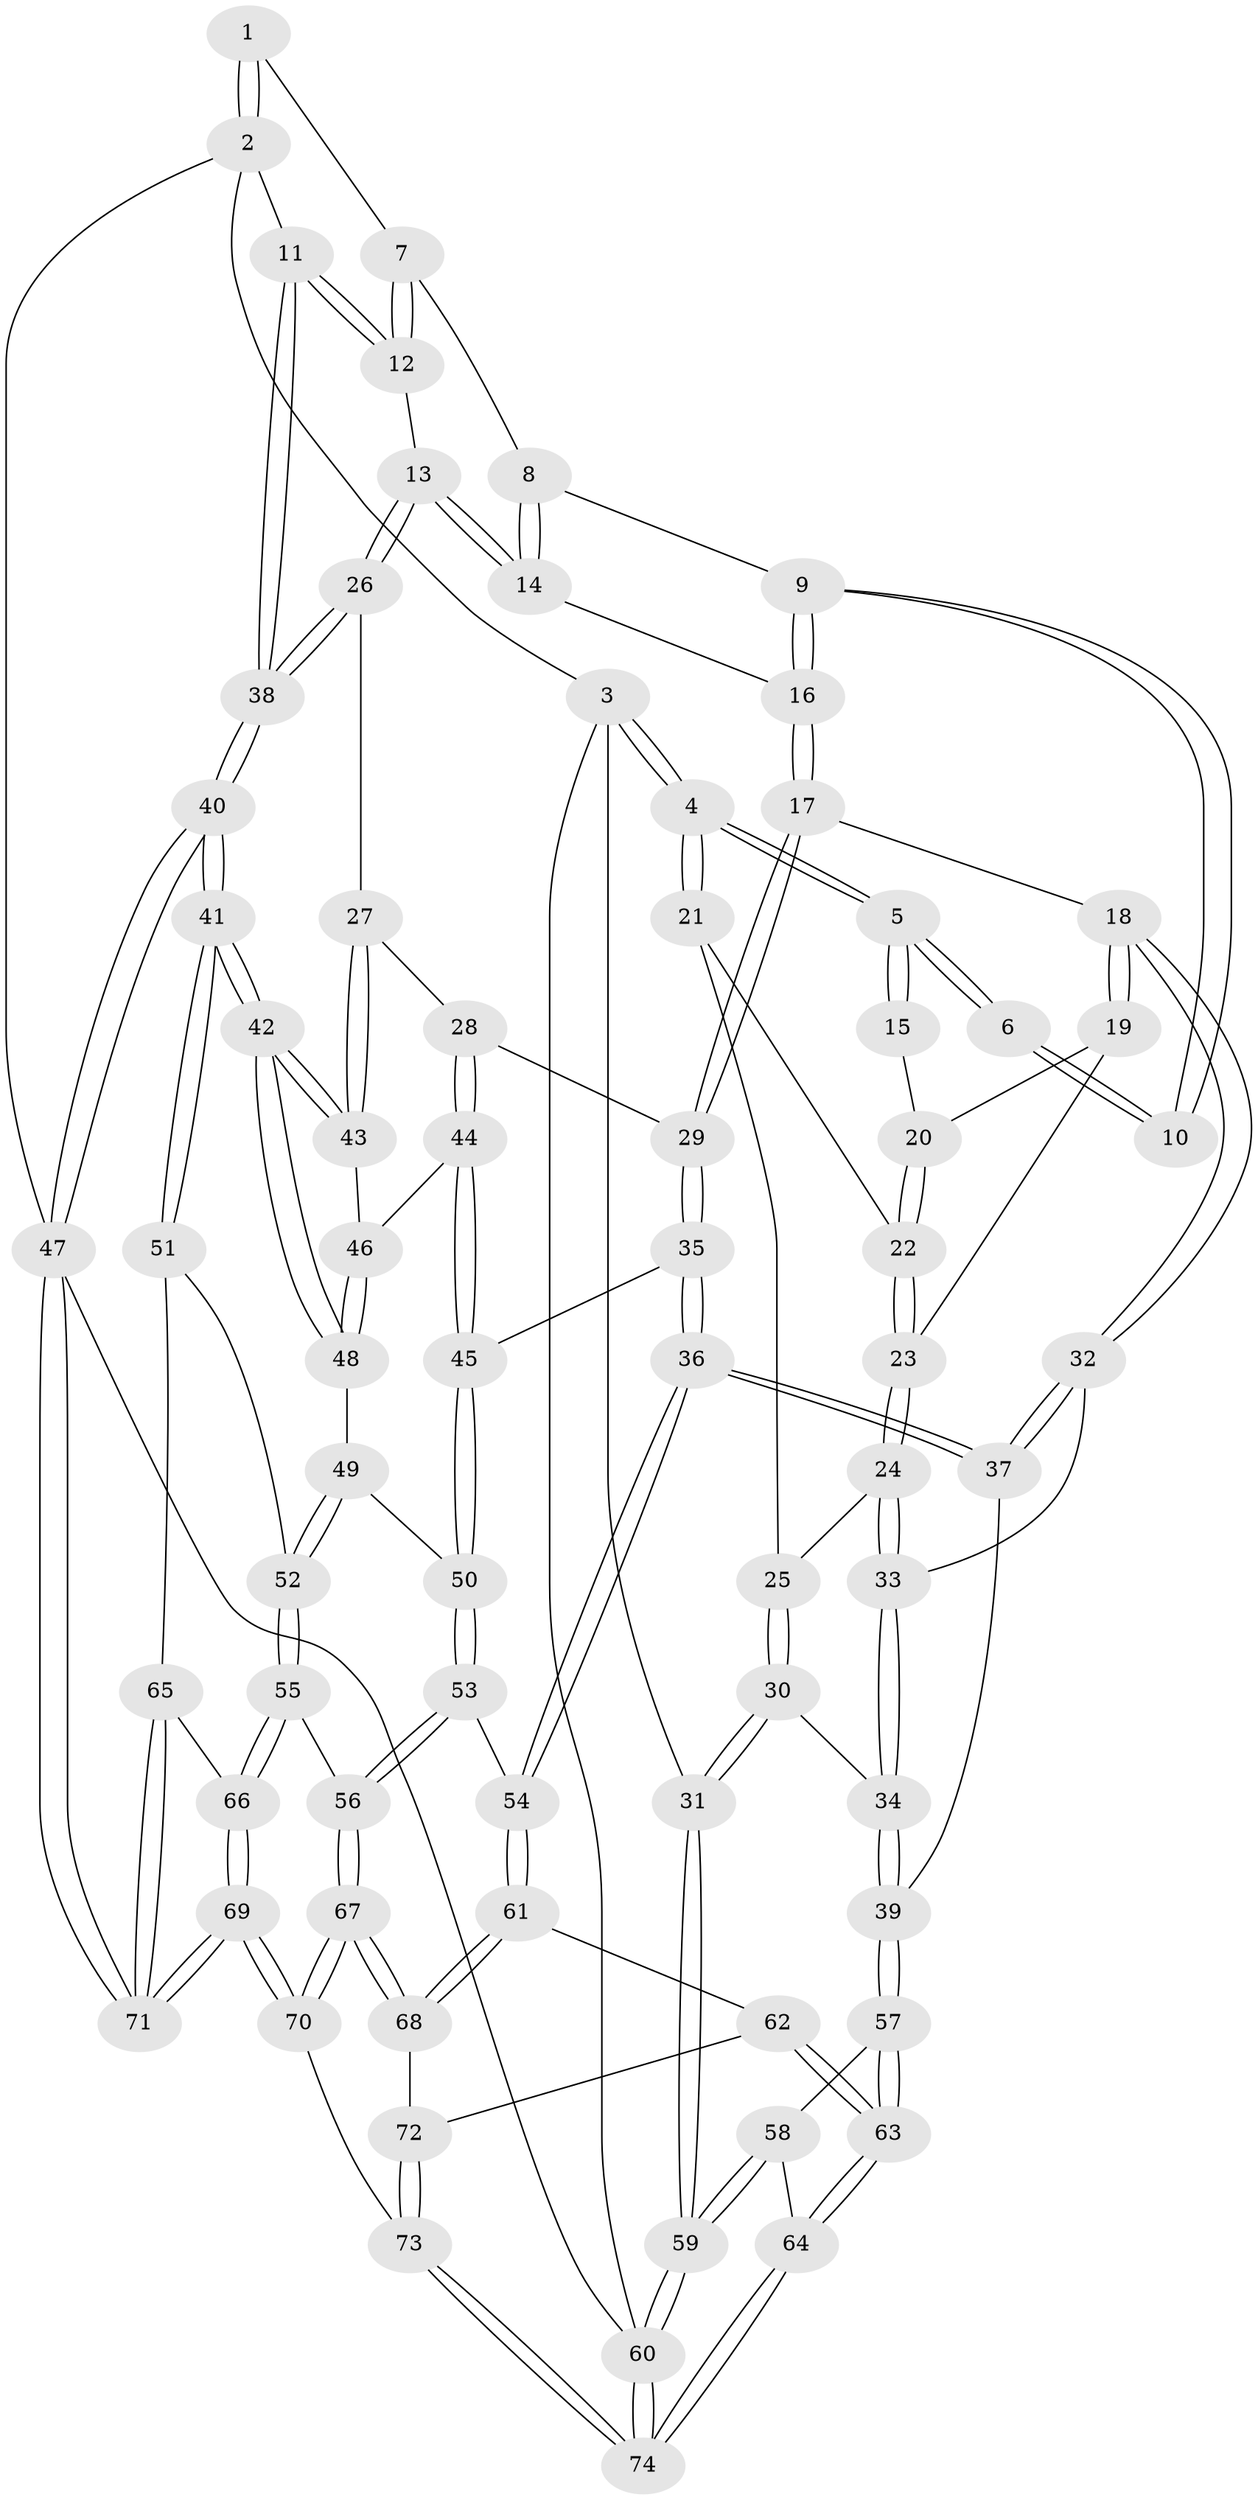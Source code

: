 // coarse degree distribution, {2: 0.2972972972972973, 4: 0.21621621621621623, 3: 0.3783783783783784, 5: 0.10810810810810811}
// Generated by graph-tools (version 1.1) at 2025/54/03/04/25 22:54:15]
// undirected, 74 vertices, 182 edges
graph export_dot {
  node [color=gray90,style=filled];
  1 [pos="+0.6571548971333567+0"];
  2 [pos="+1+0"];
  3 [pos="+0+0"];
  4 [pos="+0+0"];
  5 [pos="+0+0"];
  6 [pos="+0.12708973634894913+0"];
  7 [pos="+0.6143746308582541+0"];
  8 [pos="+0.5835566670787371+0.041355049405899874"];
  9 [pos="+0.490246455826895+0.13932563604842454"];
  10 [pos="+0.4369735255047955+0.12375884870793938"];
  11 [pos="+1+0"];
  12 [pos="+0.8478826367038882+0.24286898030932472"];
  13 [pos="+0.7927182266530572+0.2965922972386635"];
  14 [pos="+0.7420813970901302+0.2620102475187619"];
  15 [pos="+0.3485775389876291+0.1409516947918847"];
  16 [pos="+0.49275700714901205+0.23492486533862078"];
  17 [pos="+0.4726770352051512+0.3035982358838715"];
  18 [pos="+0.4255672624507925+0.32389032195018475"];
  19 [pos="+0.3134388848865098+0.24395061281021826"];
  20 [pos="+0.29271437129057504+0.19215706203389304"];
  21 [pos="+0+0.012716278082497007"];
  22 [pos="+0.13868494791845032+0.17546390082818844"];
  23 [pos="+0.200679931514952+0.3393193578084202"];
  24 [pos="+0.20091321148488878+0.3415134795786863"];
  25 [pos="+0.0817316347427934+0.35844135575624136"];
  26 [pos="+0.7878630784439833+0.3175938495343101"];
  27 [pos="+0.776586379177791+0.3335041408782392"];
  28 [pos="+0.722631491459214+0.3940328004084065"];
  29 [pos="+0.5076615621894087+0.3396238433825076"];
  30 [pos="+0+0.5160742209462411"];
  31 [pos="+0+0.5148064067907555"];
  32 [pos="+0.39378996638700875+0.35557028186532674"];
  33 [pos="+0.21442392004543803+0.36621739383575036"];
  34 [pos="+0.18032666251437976+0.5776501487719192"];
  35 [pos="+0.535249890890848+0.5644338733402572"];
  36 [pos="+0.41291267513225743+0.6406731355673511"];
  37 [pos="+0.35701213007180516+0.6112692069245478"];
  38 [pos="+1+0.6026269433076201"];
  39 [pos="+0.20372135884462986+0.6003375800308627"];
  40 [pos="+1+0.6578585816032413"];
  41 [pos="+1+0.6592123538535724"];
  42 [pos="+0.9523923976198719+0.6128366749189255"];
  43 [pos="+0.901936669711331+0.5701069988147524"];
  44 [pos="+0.7113233004773042+0.45281655805018894"];
  45 [pos="+0.6486599327281592+0.5561590448912266"];
  46 [pos="+0.7559780849055038+0.48328246922877377"];
  47 [pos="+1+1"];
  48 [pos="+0.8211894380210374+0.6211966120044077"];
  49 [pos="+0.7700357758937101+0.6279676733399188"];
  50 [pos="+0.6933404704120818+0.6203293596565868"];
  51 [pos="+0.9677448602147858+0.7397588077708597"];
  52 [pos="+0.8072995874218798+0.7742532073359001"];
  53 [pos="+0.6779942164048303+0.7921179075110829"];
  54 [pos="+0.4172026698868381+0.6545765431518974"];
  55 [pos="+0.7230244634160438+0.8112468965866456"];
  56 [pos="+0.6821406667371137+0.8024497354736969"];
  57 [pos="+0.16075813804739936+0.7396947993981473"];
  58 [pos="+0.07026180795731007+0.8027260313089718"];
  59 [pos="+0+0.9320086166010234"];
  60 [pos="+0+1"];
  61 [pos="+0.41397511847010154+0.7947034779162115"];
  62 [pos="+0.3196986683773012+0.8767975273696073"];
  63 [pos="+0.26194010449210425+0.9029880142284178"];
  64 [pos="+0.21113337067755023+1"];
  65 [pos="+0.8624068492914337+0.9022605138074081"];
  66 [pos="+0.7780838236554395+0.8896702822789874"];
  67 [pos="+0.5700976831180989+0.9399052975927994"];
  68 [pos="+0.5021530525348813+0.8850462771420792"];
  69 [pos="+0.7356846306022299+1"];
  70 [pos="+0.5842670274725823+1"];
  71 [pos="+1+1"];
  72 [pos="+0.389573520892456+0.9517864953608288"];
  73 [pos="+0.47708881605173087+1"];
  74 [pos="+0.133755885386532+1"];
  1 -- 2;
  1 -- 2;
  1 -- 7;
  2 -- 3;
  2 -- 11;
  2 -- 47;
  3 -- 4;
  3 -- 4;
  3 -- 31;
  3 -- 60;
  4 -- 5;
  4 -- 5;
  4 -- 21;
  4 -- 21;
  5 -- 6;
  5 -- 6;
  5 -- 15;
  5 -- 15;
  6 -- 10;
  6 -- 10;
  7 -- 8;
  7 -- 12;
  7 -- 12;
  8 -- 9;
  8 -- 14;
  8 -- 14;
  9 -- 10;
  9 -- 10;
  9 -- 16;
  9 -- 16;
  11 -- 12;
  11 -- 12;
  11 -- 38;
  11 -- 38;
  12 -- 13;
  13 -- 14;
  13 -- 14;
  13 -- 26;
  13 -- 26;
  14 -- 16;
  15 -- 20;
  16 -- 17;
  16 -- 17;
  17 -- 18;
  17 -- 29;
  17 -- 29;
  18 -- 19;
  18 -- 19;
  18 -- 32;
  18 -- 32;
  19 -- 20;
  19 -- 23;
  20 -- 22;
  20 -- 22;
  21 -- 22;
  21 -- 25;
  22 -- 23;
  22 -- 23;
  23 -- 24;
  23 -- 24;
  24 -- 25;
  24 -- 33;
  24 -- 33;
  25 -- 30;
  25 -- 30;
  26 -- 27;
  26 -- 38;
  26 -- 38;
  27 -- 28;
  27 -- 43;
  27 -- 43;
  28 -- 29;
  28 -- 44;
  28 -- 44;
  29 -- 35;
  29 -- 35;
  30 -- 31;
  30 -- 31;
  30 -- 34;
  31 -- 59;
  31 -- 59;
  32 -- 33;
  32 -- 37;
  32 -- 37;
  33 -- 34;
  33 -- 34;
  34 -- 39;
  34 -- 39;
  35 -- 36;
  35 -- 36;
  35 -- 45;
  36 -- 37;
  36 -- 37;
  36 -- 54;
  36 -- 54;
  37 -- 39;
  38 -- 40;
  38 -- 40;
  39 -- 57;
  39 -- 57;
  40 -- 41;
  40 -- 41;
  40 -- 47;
  40 -- 47;
  41 -- 42;
  41 -- 42;
  41 -- 51;
  41 -- 51;
  42 -- 43;
  42 -- 43;
  42 -- 48;
  42 -- 48;
  43 -- 46;
  44 -- 45;
  44 -- 45;
  44 -- 46;
  45 -- 50;
  45 -- 50;
  46 -- 48;
  46 -- 48;
  47 -- 71;
  47 -- 71;
  47 -- 60;
  48 -- 49;
  49 -- 50;
  49 -- 52;
  49 -- 52;
  50 -- 53;
  50 -- 53;
  51 -- 52;
  51 -- 65;
  52 -- 55;
  52 -- 55;
  53 -- 54;
  53 -- 56;
  53 -- 56;
  54 -- 61;
  54 -- 61;
  55 -- 56;
  55 -- 66;
  55 -- 66;
  56 -- 67;
  56 -- 67;
  57 -- 58;
  57 -- 63;
  57 -- 63;
  58 -- 59;
  58 -- 59;
  58 -- 64;
  59 -- 60;
  59 -- 60;
  60 -- 74;
  60 -- 74;
  61 -- 62;
  61 -- 68;
  61 -- 68;
  62 -- 63;
  62 -- 63;
  62 -- 72;
  63 -- 64;
  63 -- 64;
  64 -- 74;
  64 -- 74;
  65 -- 66;
  65 -- 71;
  65 -- 71;
  66 -- 69;
  66 -- 69;
  67 -- 68;
  67 -- 68;
  67 -- 70;
  67 -- 70;
  68 -- 72;
  69 -- 70;
  69 -- 70;
  69 -- 71;
  69 -- 71;
  70 -- 73;
  72 -- 73;
  72 -- 73;
  73 -- 74;
  73 -- 74;
}

